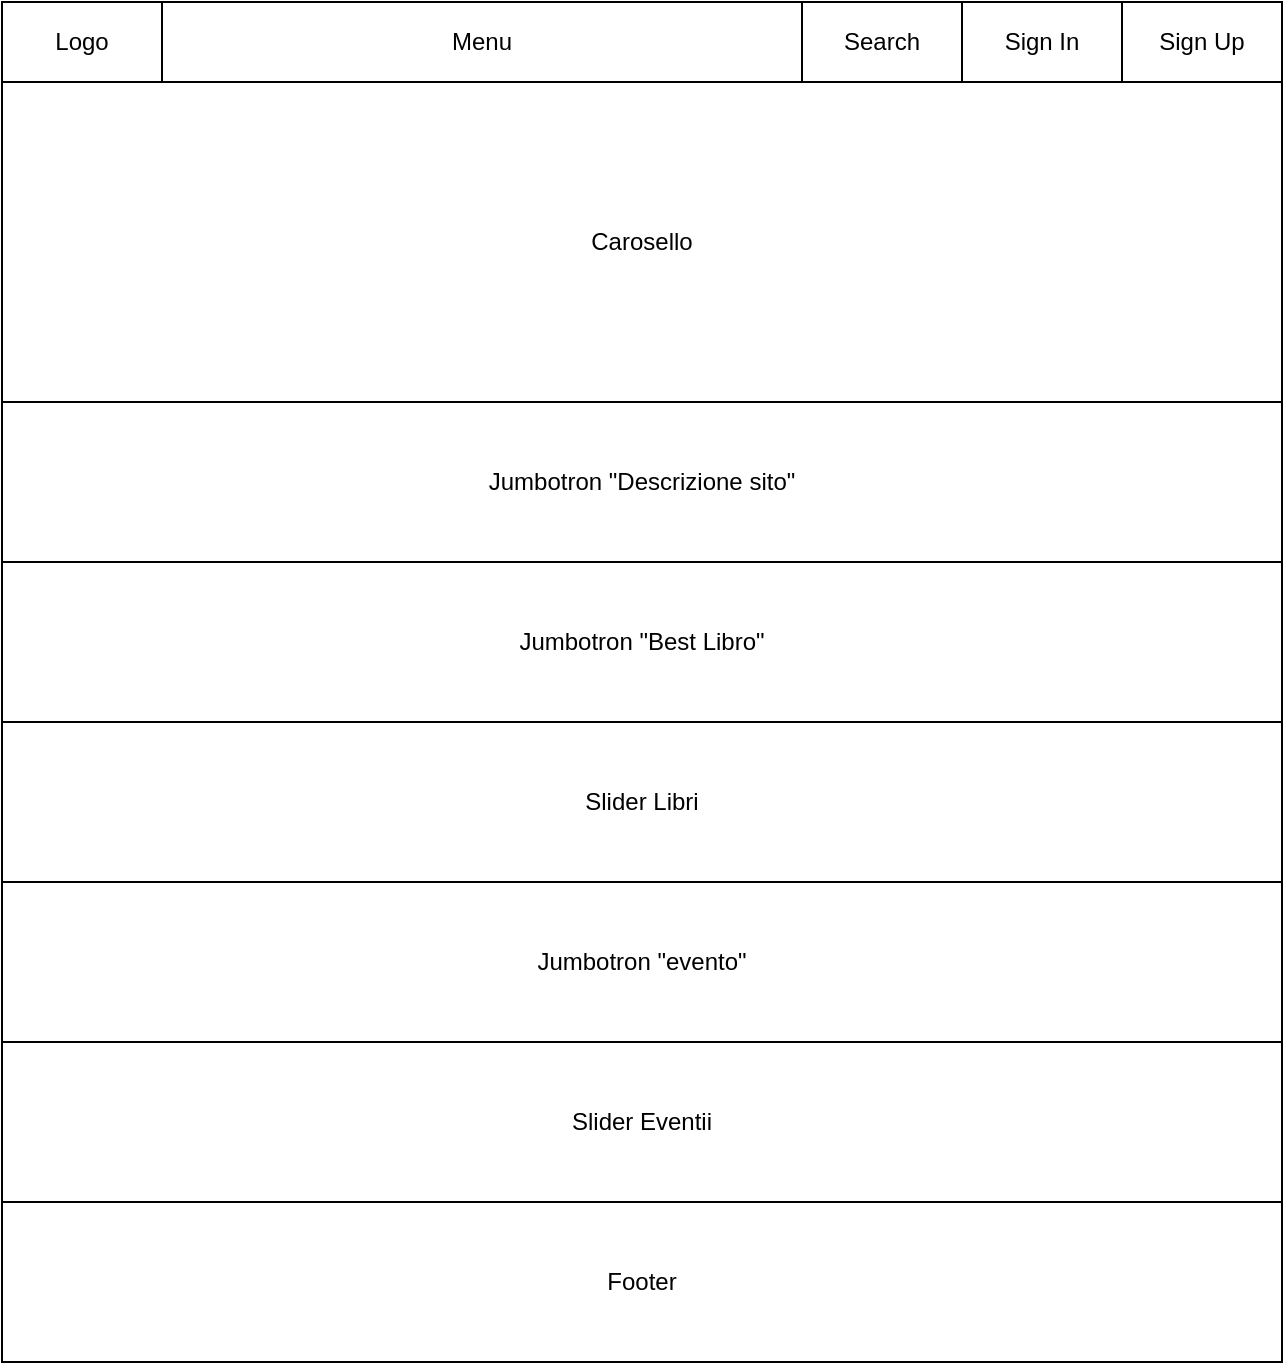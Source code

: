 <mxfile version="10.6.2" type="device"><diagram id="M87fMYYanFRHxAk16sxB" name="Page-1"><mxGraphModel dx="1394" dy="846" grid="1" gridSize="10" guides="1" tooltips="1" connect="1" arrows="1" fold="1" page="1" pageScale="1" pageWidth="827" pageHeight="1169" math="0" shadow="0"><root><mxCell id="0"/><mxCell id="1" parent="0"/><mxCell id="dBtcvZTlpM4b5QdfqvfM-1" value="" style="rounded=0;whiteSpace=wrap;html=1;" vertex="1" parent="1"><mxGeometry x="80" y="160" width="640" height="680" as="geometry"/></mxCell><mxCell id="dBtcvZTlpM4b5QdfqvfM-2" value="Menu" style="rounded=0;whiteSpace=wrap;html=1;" vertex="1" parent="1"><mxGeometry x="160" y="160" width="320" height="40" as="geometry"/></mxCell><mxCell id="dBtcvZTlpM4b5QdfqvfM-3" value="Logo" style="rounded=0;whiteSpace=wrap;html=1;" vertex="1" parent="1"><mxGeometry x="80" y="160" width="80" height="40" as="geometry"/></mxCell><mxCell id="dBtcvZTlpM4b5QdfqvfM-4" value="Sign In" style="rounded=0;whiteSpace=wrap;html=1;" vertex="1" parent="1"><mxGeometry x="560" y="160" width="80" height="40" as="geometry"/></mxCell><mxCell id="dBtcvZTlpM4b5QdfqvfM-5" value="Sign Up&lt;br&gt;" style="rounded=0;whiteSpace=wrap;html=1;" vertex="1" parent="1"><mxGeometry x="640" y="160" width="80" height="40" as="geometry"/></mxCell><mxCell id="dBtcvZTlpM4b5QdfqvfM-6" value="Carosello&lt;br&gt;" style="rounded=0;whiteSpace=wrap;html=1;" vertex="1" parent="1"><mxGeometry x="80" y="200" width="640" height="160" as="geometry"/></mxCell><mxCell id="dBtcvZTlpM4b5QdfqvfM-7" value="Jumbotron &quot;Descrizione sito&quot;" style="rounded=0;whiteSpace=wrap;html=1;" vertex="1" parent="1"><mxGeometry x="80" y="360" width="640" height="80" as="geometry"/></mxCell><mxCell id="dBtcvZTlpM4b5QdfqvfM-8" value="Search" style="rounded=0;whiteSpace=wrap;html=1;" vertex="1" parent="1"><mxGeometry x="480" y="160" width="80" height="40" as="geometry"/></mxCell><mxCell id="dBtcvZTlpM4b5QdfqvfM-9" value="Slider Libri" style="rounded=0;whiteSpace=wrap;html=1;" vertex="1" parent="1"><mxGeometry x="80" y="520" width="640" height="80" as="geometry"/></mxCell><mxCell id="dBtcvZTlpM4b5QdfqvfM-10" value="Slider Eventii" style="rounded=0;whiteSpace=wrap;html=1;" vertex="1" parent="1"><mxGeometry x="80" y="680" width="640" height="80" as="geometry"/></mxCell><mxCell id="dBtcvZTlpM4b5QdfqvfM-11" value="Jumbotron &quot;Best Libro&quot;" style="rounded=0;whiteSpace=wrap;html=1;" vertex="1" parent="1"><mxGeometry x="80" y="440" width="640" height="80" as="geometry"/></mxCell><mxCell id="dBtcvZTlpM4b5QdfqvfM-12" value="Jumbotron &quot;evento&quot;" style="rounded=0;whiteSpace=wrap;html=1;" vertex="1" parent="1"><mxGeometry x="80" y="600" width="640" height="80" as="geometry"/></mxCell><mxCell id="dBtcvZTlpM4b5QdfqvfM-13" value="Footer" style="rounded=0;whiteSpace=wrap;html=1;" vertex="1" parent="1"><mxGeometry x="80" y="760" width="640" height="80" as="geometry"/></mxCell></root></mxGraphModel></diagram></mxfile>